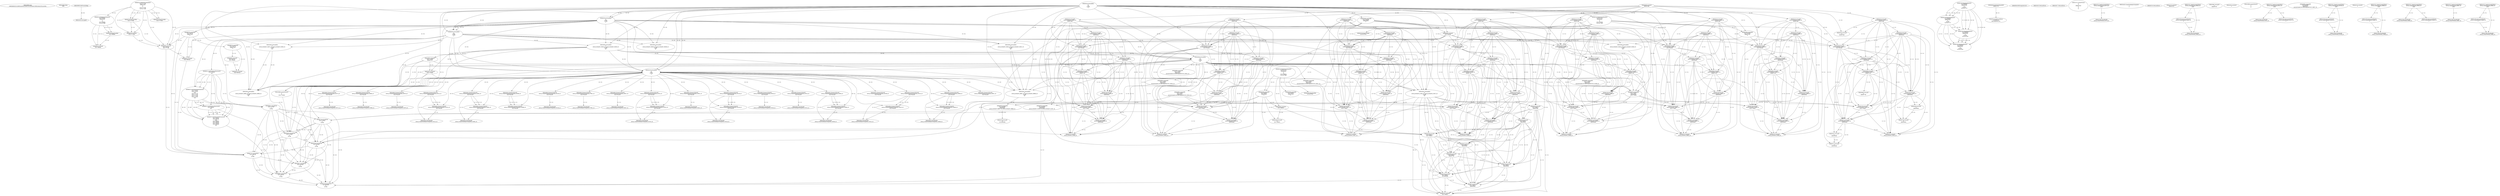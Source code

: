 // Global SCDG with merge call
digraph {
	0 [label="268454688.main
146656bbf4452e3d665eae3eb28389325f16509aeec306b3a4da1fcf1ac442bc"]
	1 [label="268454699.Sleep
1000"]
	2 [label="268450908.GetProcessHeap
"]
	3 [label="268465424.VirtualAlloc
0
128
12288
4"]
	4 [label="268465190.RegOpenKeyExW
2147483650
268501000
0
131097
2147417172"]
	5 [label="268465489.wsprintfW
3221762048
268500964
0"]
	3 -> 5 [label="(0-->1)"]
	6 [label="268466183.VirtualAlloc
0
1024
12288
4"]
	3 -> 6 [label="(3-->3)"]
	3 -> 6 [label="(4-->4)"]
	7 [label="268466202.VirtualAlloc
0
3596
12288
4"]
	3 -> 7 [label="(3-->3)"]
	6 -> 7 [label="(3-->3)"]
	3 -> 7 [label="(4-->4)"]
	6 -> 7 [label="(4-->4)"]
	8 [label="268466212.GetWindowsDirectoryW
3221770240
256"]
	7 -> 8 [label="(0-->1)"]
	9 [label="268466270.GetVolumeInformationW
3221770240
3221770752
256
3221771776
3221771784
3221771780
3221771264
256"]
	7 -> 9 [label="(0-->1)"]
	8 -> 9 [label="(1-->1)"]
	8 -> 9 [label="(2-->3)"]
	8 -> 9 [label="(2-->8)"]
	10 [label="268465190.RegOpenKeyExW
2147483650
268501632
0
131097
2147417172"]
	4 -> 10 [label="(1-->1)"]
	4 -> 10 [label="(4-->4)"]
	4 -> 10 [label="(5-->5)"]
	11 [label="268465223.RegQueryValueExW
3221771788
268501592
0
0
3221771788
2147417188"]
	12 [label="268465239.RegCloseKey
3221771788"]
	11 -> 12 [label="(1-->1)"]
	11 -> 12 [label="(5-->1)"]
	13 [label="268466320.lstrlenW
3221771788"]
	11 -> 13 [label="(1-->1)"]
	11 -> 13 [label="(5-->1)"]
	12 -> 13 [label="(1-->1)"]
	14 [label="268466376.wsprintfW
3221766144
268501204
0"]
	6 -> 14 [label="(0-->1)"]
	15 [label="268466397.lstrcatW
3221766144
3221771788"]
	6 -> 15 [label="(0-->1)"]
	14 -> 15 [label="(1-->1)"]
	11 -> 15 [label="(1-->2)"]
	11 -> 15 [label="(5-->2)"]
	12 -> 15 [label="(1-->2)"]
	13 -> 15 [label="(1-->2)"]
	16 [label="268466409.GetModuleHandleW
268501752"]
	17 [label="268466416.GetProcAddress
270536744
RtlComputeCrc32"]
	16 -> 17 [label="(0-->1)"]
	18 [label="268466432.lstrlenW
3221766144"]
	6 -> 18 [label="(0-->1)"]
	14 -> 18 [label="(1-->1)"]
	15 -> 18 [label="(1-->1)"]
	19 [label="268466449.RtlComputeCrc32
"]
	20 [label="268466481.VirtualFree
3221770240
0
32768"]
	7 -> 20 [label="(0-->1)"]
	8 -> 20 [label="(1-->1)"]
	9 -> 20 [label="(1-->1)"]
	21 [label="268464882.lstrlenW
3221762048"]
	3 -> 21 [label="(0-->1)"]
	5 -> 21 [label="(1-->1)"]
	22 [label="268464893.lstrlenW
268497860"]
	23 [label="268453932.VirtualAlloc
0
retval_lstrlenW_32829_32_retval_lstrlenW_32828_32
12288
64"]
	3 -> 23 [label="(3-->3)"]
	6 -> 23 [label="(3-->3)"]
	7 -> 23 [label="(3-->3)"]
	24 [label="268453967.lstrcpyW
3221774336
268497976"]
	23 -> 24 [label="(0-->1)"]
	25 [label="268453974.lstrlenW
3221774336"]
	23 -> 25 [label="(0-->1)"]
	24 -> 25 [label="(1-->1)"]
	26 [label="268464425.lstrcatW
retval_lstrlenW_32846_32
268497860"]
	22 -> 26 [label="(1-->2)"]
	27 [label="268464433.lstrcatW
retval_lstrlenW_32846_32
268500944"]
	26 -> 27 [label="(1-->1)"]
	28 [label="268464439.lstrcatW
retval_lstrlenW_32846_32
3221762048"]
	26 -> 28 [label="(1-->1)"]
	27 -> 28 [label="(1-->1)"]
	3 -> 28 [label="(0-->2)"]
	5 -> 28 [label="(1-->2)"]
	21 -> 28 [label="(1-->2)"]
	29 [label="268464447.lstrcatW
retval_lstrlenW_32846_32
268500948"]
	26 -> 29 [label="(1-->1)"]
	27 -> 29 [label="(1-->1)"]
	28 -> 29 [label="(1-->1)"]
	30 [label="268464636.VirtualAlloc
0
66
12288
64"]
	3 -> 30 [label="(3-->3)"]
	6 -> 30 [label="(3-->3)"]
	7 -> 30 [label="(3-->3)"]
	23 -> 30 [label="(3-->3)"]
	23 -> 30 [label="(4-->4)"]
	31 [label="268464662.wsprintfW
3221778432
268500952
unconstrained_ret_RtlComputeCrc32_32815_32"]
	30 -> 31 [label="(0-->1)"]
	32 [label="268464692.lstrcatW
retval_lstrlenW_32846_32
268497764"]
	26 -> 32 [label="(1-->1)"]
	27 -> 32 [label="(1-->1)"]
	28 -> 32 [label="(1-->1)"]
	29 -> 32 [label="(1-->1)"]
	33 [label="268464700.lstrcatW
retval_lstrlenW_32846_32
268500944"]
	26 -> 33 [label="(1-->1)"]
	27 -> 33 [label="(1-->1)"]
	28 -> 33 [label="(1-->1)"]
	29 -> 33 [label="(1-->1)"]
	32 -> 33 [label="(1-->1)"]
	27 -> 33 [label="(2-->2)"]
	34 [label="268464706.lstrcatW
retval_lstrlenW_32846_32
3221778432"]
	26 -> 34 [label="(1-->1)"]
	27 -> 34 [label="(1-->1)"]
	28 -> 34 [label="(1-->1)"]
	29 -> 34 [label="(1-->1)"]
	32 -> 34 [label="(1-->1)"]
	33 -> 34 [label="(1-->1)"]
	30 -> 34 [label="(0-->2)"]
	31 -> 34 [label="(1-->2)"]
	35 [label="268464714.lstrcatW
retval_lstrlenW_32846_32
268500948"]
	26 -> 35 [label="(1-->1)"]
	27 -> 35 [label="(1-->1)"]
	28 -> 35 [label="(1-->1)"]
	29 -> 35 [label="(1-->1)"]
	32 -> 35 [label="(1-->1)"]
	33 -> 35 [label="(1-->1)"]
	34 -> 35 [label="(1-->1)"]
	29 -> 35 [label="(2-->2)"]
	36 [label="268464726.VirtualFree
3221778432
0
32768"]
	30 -> 36 [label="(0-->1)"]
	31 -> 36 [label="(1-->1)"]
	34 -> 36 [label="(2-->1)"]
	20 -> 36 [label="(3-->3)"]
	37 [label="268464767.lstrlenW
retval_lstrlenW_32846_32"]
	26 -> 37 [label="(1-->1)"]
	27 -> 37 [label="(1-->1)"]
	28 -> 37 [label="(1-->1)"]
	29 -> 37 [label="(1-->1)"]
	32 -> 37 [label="(1-->1)"]
	33 -> 37 [label="(1-->1)"]
	34 -> 37 [label="(1-->1)"]
	35 -> 37 [label="(1-->1)"]
	38 [label="268453998.CreateMutexW
0
0
3221774336"]
	23 -> 38 [label="(0-->3)"]
	24 -> 38 [label="(1-->3)"]
	25 -> 38 [label="(1-->3)"]
	39 [label="268454010.GetLastError
"]
	40 [label="268454017.GetLastError
"]
	41 [label="268454043.VirtualFree
3221774336
0
32768"]
	23 -> 41 [label="(0-->1)"]
	24 -> 41 [label="(1-->1)"]
	25 -> 41 [label="(1-->1)"]
	38 -> 41 [label="(3-->1)"]
	20 -> 41 [label="(3-->3)"]
	36 -> 41 [label="(3-->3)"]
	42 [label="268467629.VirtualFree
3221762048
0
32768"]
	3 -> 42 [label="(0-->1)"]
	5 -> 42 [label="(1-->1)"]
	21 -> 42 [label="(1-->1)"]
	28 -> 42 [label="(2-->1)"]
	20 -> 42 [label="(3-->3)"]
	36 -> 42 [label="(3-->3)"]
	41 -> 42 [label="(3-->3)"]
	43 [label="268467737.VirtualFree
3221766144
0
32768"]
	6 -> 43 [label="(0-->1)"]
	14 -> 43 [label="(1-->1)"]
	15 -> 43 [label="(1-->1)"]
	18 -> 43 [label="(1-->1)"]
	20 -> 43 [label="(3-->3)"]
	36 -> 43 [label="(3-->3)"]
	41 -> 43 [label="(3-->3)"]
	42 -> 43 [label="(3-->3)"]
	44 [label="268454737.CreateThread
0
0
268447024
0
0
0"]
	45 [label="268454761.WaitForSingleObject
retval_CreateThread_33176_32
5000"]
	46 [label="268454790.CloseHandle
retval_CreateThread_33176_32"]
	45 -> 46 [label="(1-->1)"]
	47 [label="268454450.CreateToolhelp32Snapshot
2
0"]
	48 [label="268454476.VirtualAlloc
0
556
12288
4"]
	3 -> 48 [label="(3-->3)"]
	6 -> 48 [label="(3-->3)"]
	7 -> 48 [label="(3-->3)"]
	23 -> 48 [label="(3-->3)"]
	30 -> 48 [label="(3-->3)"]
	3 -> 48 [label="(4-->4)"]
	6 -> 48 [label="(4-->4)"]
	7 -> 48 [label="(4-->4)"]
	49 [label="268454533.lstrcmpiW
"]
	2 -> 49 [label="(0-->0)"]
	50 [label="268454602.Process32NextW
retval_CreateToolhelp32Snapshot_33275_32
3221782528"]
	48 -> 50 [label="(0-->2)"]
	51 [label="268454627.VirtualFree
3221782528
0
32768"]
	48 -> 51 [label="(0-->1)"]
	50 -> 51 [label="(2-->1)"]
	20 -> 51 [label="(3-->3)"]
	36 -> 51 [label="(3-->3)"]
	41 -> 51 [label="(3-->3)"]
	42 -> 51 [label="(3-->3)"]
	43 -> 51 [label="(3-->3)"]
	52 [label="268454634.CloseHandle
retval_CreateToolhelp32Snapshot_33275_32"]
	50 -> 52 [label="(1-->1)"]
	53 [label="268465190.RegOpenKeyExW
2147483650
268501000
0
131097
2147417052"]
	4 -> 53 [label="(1-->1)"]
	10 -> 53 [label="(1-->1)"]
	4 -> 53 [label="(2-->2)"]
	4 -> 53 [label="(4-->4)"]
	10 -> 53 [label="(4-->4)"]
	54 [label="268465223.RegQueryValueExW
2147417376
268500984
0
0
3221786624
2147417068"]
	55 [label="268465254.GetLastError
"]
	56 [label="268465263.RegCloseKey
2147417376"]
	54 -> 56 [label="(1-->1)"]
	57 [label="268465489.wsprintfW
3221786624
268500964
0"]
	54 -> 57 [label="(5-->1)"]
	5 -> 57 [label="(2-->2)"]
	58 [label="268466212.GetWindowsDirectoryW
3221794816
256"]
	8 -> 58 [label="(2-->2)"]
	9 -> 58 [label="(3-->2)"]
	9 -> 58 [label="(8-->2)"]
	59 [label="268466270.GetVolumeInformationW
3221794816
3221795328
256
3221796352
3221796360
3221796356
3221795840
256"]
	58 -> 59 [label="(1-->1)"]
	8 -> 59 [label="(2-->3)"]
	9 -> 59 [label="(3-->3)"]
	9 -> 59 [label="(8-->3)"]
	58 -> 59 [label="(2-->3)"]
	8 -> 59 [label="(2-->8)"]
	9 -> 59 [label="(3-->8)"]
	9 -> 59 [label="(8-->8)"]
	58 -> 59 [label="(2-->8)"]
	60 [label="268465190.RegOpenKeyExW
2147483650
268501632
0
131097
2147417052"]
	4 -> 60 [label="(1-->1)"]
	10 -> 60 [label="(1-->1)"]
	53 -> 60 [label="(1-->1)"]
	10 -> 60 [label="(2-->2)"]
	4 -> 60 [label="(4-->4)"]
	10 -> 60 [label="(4-->4)"]
	53 -> 60 [label="(4-->4)"]
	53 -> 60 [label="(5-->5)"]
	61 [label="268466376.wsprintfW
3221790720
268501204
0"]
	14 -> 61 [label="(2-->2)"]
	62 [label="268466397.lstrcatW
3221790720
3221796364"]
	61 -> 62 [label="(1-->1)"]
	63 [label="268466432.lstrlenW
3221790720"]
	61 -> 63 [label="(1-->1)"]
	62 -> 63 [label="(1-->1)"]
	64 [label="268466481.VirtualFree
3221794816
0
32768"]
	58 -> 64 [label="(1-->1)"]
	59 -> 64 [label="(1-->1)"]
	20 -> 64 [label="(3-->3)"]
	36 -> 64 [label="(3-->3)"]
	41 -> 64 [label="(3-->3)"]
	42 -> 64 [label="(3-->3)"]
	43 -> 64 [label="(3-->3)"]
	51 -> 64 [label="(3-->3)"]
	65 [label="268464882.lstrlenW
3221786624"]
	54 -> 65 [label="(5-->1)"]
	57 -> 65 [label="(1-->1)"]
	66 [label="268452641.VirtualAlloc
0
retval_lstrlenW_41365_32_retval_lstrlenW_41367_32
12288
64"]
	3 -> 66 [label="(3-->3)"]
	6 -> 66 [label="(3-->3)"]
	7 -> 66 [label="(3-->3)"]
	23 -> 66 [label="(3-->3)"]
	30 -> 66 [label="(3-->3)"]
	48 -> 66 [label="(3-->3)"]
	23 -> 66 [label="(4-->4)"]
	30 -> 66 [label="(4-->4)"]
	67 [label="268464425.lstrcatW
3221798912
268497860"]
	66 -> 67 [label="(0-->1)"]
	22 -> 67 [label="(1-->2)"]
	26 -> 67 [label="(2-->2)"]
	68 [label="268464433.lstrcatW
3221798912
268500944"]
	66 -> 68 [label="(0-->1)"]
	67 -> 68 [label="(1-->1)"]
	27 -> 68 [label="(2-->2)"]
	33 -> 68 [label="(2-->2)"]
	69 [label="268464439.lstrcatW
3221798912
3221786624"]
	66 -> 69 [label="(0-->1)"]
	67 -> 69 [label="(1-->1)"]
	68 -> 69 [label="(1-->1)"]
	54 -> 69 [label="(5-->2)"]
	57 -> 69 [label="(1-->2)"]
	65 -> 69 [label="(1-->2)"]
	70 [label="268464447.lstrcatW
3221798912
268500948"]
	66 -> 70 [label="(0-->1)"]
	67 -> 70 [label="(1-->1)"]
	68 -> 70 [label="(1-->1)"]
	69 -> 70 [label="(1-->1)"]
	29 -> 70 [label="(2-->2)"]
	35 -> 70 [label="(2-->2)"]
	71 [label="268464679.wsprintfW
3221803008
268500964
retval_lstrlenW_41365_32_retval_lstrlenW_41367_32"]
	5 -> 71 [label="(2-->2)"]
	57 -> 71 [label="(2-->2)"]
	66 -> 71 [label="(2-->3)"]
	72 [label="268464692.lstrcatW
3221798912
268497764"]
	66 -> 72 [label="(0-->1)"]
	67 -> 72 [label="(1-->1)"]
	68 -> 72 [label="(1-->1)"]
	69 -> 72 [label="(1-->1)"]
	70 -> 72 [label="(1-->1)"]
	32 -> 72 [label="(2-->2)"]
	73 [label="268464700.lstrcatW
3221798912
268500944"]
	66 -> 73 [label="(0-->1)"]
	67 -> 73 [label="(1-->1)"]
	68 -> 73 [label="(1-->1)"]
	69 -> 73 [label="(1-->1)"]
	70 -> 73 [label="(1-->1)"]
	72 -> 73 [label="(1-->1)"]
	27 -> 73 [label="(2-->2)"]
	33 -> 73 [label="(2-->2)"]
	68 -> 73 [label="(2-->2)"]
	74 [label="268464706.lstrcatW
3221798912
3221803008"]
	66 -> 74 [label="(0-->1)"]
	67 -> 74 [label="(1-->1)"]
	68 -> 74 [label="(1-->1)"]
	69 -> 74 [label="(1-->1)"]
	70 -> 74 [label="(1-->1)"]
	72 -> 74 [label="(1-->1)"]
	73 -> 74 [label="(1-->1)"]
	71 -> 74 [label="(1-->2)"]
	75 [label="268464714.lstrcatW
3221798912
268500948"]
	66 -> 75 [label="(0-->1)"]
	67 -> 75 [label="(1-->1)"]
	68 -> 75 [label="(1-->1)"]
	69 -> 75 [label="(1-->1)"]
	70 -> 75 [label="(1-->1)"]
	72 -> 75 [label="(1-->1)"]
	73 -> 75 [label="(1-->1)"]
	74 -> 75 [label="(1-->1)"]
	29 -> 75 [label="(2-->2)"]
	35 -> 75 [label="(2-->2)"]
	70 -> 75 [label="(2-->2)"]
	76 [label="268464726.VirtualFree
3221803008
0
32768"]
	71 -> 76 [label="(1-->1)"]
	74 -> 76 [label="(2-->1)"]
	20 -> 76 [label="(3-->3)"]
	36 -> 76 [label="(3-->3)"]
	41 -> 76 [label="(3-->3)"]
	42 -> 76 [label="(3-->3)"]
	43 -> 76 [label="(3-->3)"]
	51 -> 76 [label="(3-->3)"]
	64 -> 76 [label="(3-->3)"]
	77 [label="268464767.lstrlenW
3221798912"]
	66 -> 77 [label="(0-->1)"]
	67 -> 77 [label="(1-->1)"]
	68 -> 77 [label="(1-->1)"]
	69 -> 77 [label="(1-->1)"]
	70 -> 77 [label="(1-->1)"]
	72 -> 77 [label="(1-->1)"]
	73 -> 77 [label="(1-->1)"]
	74 -> 77 [label="(1-->1)"]
	75 -> 77 [label="(1-->1)"]
	78 [label="268452707.lstrlenW
268497912"]
	79 [label="268465223.RegQueryValueExW
2147417376
268500984
0
0
3221762048
2147417188"]
	3 -> 79 [label="(0-->5)"]
	80 [label="268453932.VirtualAlloc
0
retval_lstrlenW_32844_32_retval_lstrlenW_32848_32
12288
64"]
	3 -> 80 [label="(3-->3)"]
	6 -> 80 [label="(3-->3)"]
	7 -> 80 [label="(3-->3)"]
	81 [label="268464425.lstrcatW
retval_lstrlenW_32988_32
268497860"]
	22 -> 81 [label="(1-->2)"]
	82 [label="268464433.lstrcatW
retval_lstrlenW_32988_32
268500944"]
	81 -> 82 [label="(1-->1)"]
	83 [label="268464439.lstrcatW
retval_lstrlenW_32988_32
3221762048"]
	81 -> 83 [label="(1-->1)"]
	82 -> 83 [label="(1-->1)"]
	3 -> 83 [label="(0-->2)"]
	5 -> 83 [label="(1-->2)"]
	21 -> 83 [label="(1-->2)"]
	79 -> 83 [label="(5-->2)"]
	84 [label="268464447.lstrcatW
retval_lstrlenW_32988_32
268500948"]
	81 -> 84 [label="(1-->1)"]
	82 -> 84 [label="(1-->1)"]
	83 -> 84 [label="(1-->1)"]
	85 [label="268464679.wsprintfW
3221778432
268500964
3221774336"]
	30 -> 85 [label="(0-->1)"]
	5 -> 85 [label="(2-->2)"]
	24 -> 85 [label="(1-->3)"]
	25 -> 85 [label="(1-->3)"]
	80 -> 85 [label="(0-->3)"]
	86 [label="268464692.lstrcatW
retval_lstrlenW_32988_32
268497764"]
	81 -> 86 [label="(1-->1)"]
	82 -> 86 [label="(1-->1)"]
	83 -> 86 [label="(1-->1)"]
	84 -> 86 [label="(1-->1)"]
	87 [label="268464700.lstrcatW
retval_lstrlenW_32988_32
268500944"]
	81 -> 87 [label="(1-->1)"]
	82 -> 87 [label="(1-->1)"]
	83 -> 87 [label="(1-->1)"]
	84 -> 87 [label="(1-->1)"]
	86 -> 87 [label="(1-->1)"]
	82 -> 87 [label="(2-->2)"]
	88 [label="268464706.lstrcatW
retval_lstrlenW_32988_32
3221778432"]
	81 -> 88 [label="(1-->1)"]
	82 -> 88 [label="(1-->1)"]
	83 -> 88 [label="(1-->1)"]
	84 -> 88 [label="(1-->1)"]
	86 -> 88 [label="(1-->1)"]
	87 -> 88 [label="(1-->1)"]
	30 -> 88 [label="(0-->2)"]
	85 -> 88 [label="(1-->2)"]
	89 [label="268464714.lstrcatW
retval_lstrlenW_32988_32
268500948"]
	81 -> 89 [label="(1-->1)"]
	82 -> 89 [label="(1-->1)"]
	83 -> 89 [label="(1-->1)"]
	84 -> 89 [label="(1-->1)"]
	86 -> 89 [label="(1-->1)"]
	87 -> 89 [label="(1-->1)"]
	88 -> 89 [label="(1-->1)"]
	84 -> 89 [label="(2-->2)"]
	90 [label="268464767.lstrlenW
retval_lstrlenW_32988_32"]
	81 -> 90 [label="(1-->1)"]
	82 -> 90 [label="(1-->1)"]
	83 -> 90 [label="(1-->1)"]
	84 -> 90 [label="(1-->1)"]
	86 -> 90 [label="(1-->1)"]
	87 -> 90 [label="(1-->1)"]
	88 -> 90 [label="(1-->1)"]
	89 -> 90 [label="(1-->1)"]
	91 [label="268454761.WaitForSingleObject
retval_CreateThread_35645_32
5000"]
	92 [label="268454780.TerminateThread
retval_CreateThread_35645_32
0"]
	91 -> 92 [label="(1-->1)"]
	93 [label="268454790.CloseHandle
retval_CreateThread_35645_32"]
	91 -> 93 [label="(1-->1)"]
	92 -> 93 [label="(1-->1)"]
	94 [label="268454501.Process32FirstW
retval_CreateToolhelp32Snapshot_39288_32
3221782528"]
	48 -> 94 [label="(0-->2)"]
	95 [label="268454602.Process32NextW
retval_CreateToolhelp32Snapshot_39288_32
3221782528"]
	94 -> 95 [label="(1-->1)"]
	48 -> 95 [label="(0-->2)"]
	94 -> 95 [label="(2-->2)"]
	96 [label="268465263.RegCloseKey
3221771788"]
	11 -> 96 [label="(1-->1)"]
	11 -> 96 [label="(5-->1)"]
	97 [label="268453932.VirtualAlloc
0
retval_lstrlenW_36299_32_retval_lstrlenW_36296_32
12288
64"]
	3 -> 97 [label="(3-->3)"]
	6 -> 97 [label="(3-->3)"]
	7 -> 97 [label="(3-->3)"]
	98 [label="268453967.lstrcpyW
0
268497976"]
	99 [label="268453974.lstrlenW
0"]
	100 [label="268464425.lstrcatW
retval_lstrlenW_38662_32
268497860"]
	22 -> 100 [label="(1-->2)"]
	101 [label="268464433.lstrcatW
retval_lstrlenW_38662_32
268500944"]
	100 -> 101 [label="(1-->1)"]
	102 [label="268464439.lstrcatW
retval_lstrlenW_38662_32
3221762048"]
	100 -> 102 [label="(1-->1)"]
	101 -> 102 [label="(1-->1)"]
	3 -> 102 [label="(0-->2)"]
	5 -> 102 [label="(1-->2)"]
	21 -> 102 [label="(1-->2)"]
	79 -> 102 [label="(5-->2)"]
	103 [label="268464447.lstrcatW
retval_lstrlenW_38662_32
268500948"]
	100 -> 103 [label="(1-->1)"]
	101 -> 103 [label="(1-->1)"]
	102 -> 103 [label="(1-->1)"]
	104 [label="268464662.wsprintfW
3221778432
268500952
unconstrained_ret_RtlComputeCrc32_35266_32"]
	30 -> 104 [label="(0-->1)"]
	105 [label="268464692.lstrcatW
retval_lstrlenW_38662_32
268497764"]
	100 -> 105 [label="(1-->1)"]
	101 -> 105 [label="(1-->1)"]
	102 -> 105 [label="(1-->1)"]
	103 -> 105 [label="(1-->1)"]
	106 [label="268464700.lstrcatW
retval_lstrlenW_38662_32
268500944"]
	100 -> 106 [label="(1-->1)"]
	101 -> 106 [label="(1-->1)"]
	102 -> 106 [label="(1-->1)"]
	103 -> 106 [label="(1-->1)"]
	105 -> 106 [label="(1-->1)"]
	101 -> 106 [label="(2-->2)"]
	107 [label="268464706.lstrcatW
retval_lstrlenW_38662_32
3221778432"]
	100 -> 107 [label="(1-->1)"]
	101 -> 107 [label="(1-->1)"]
	102 -> 107 [label="(1-->1)"]
	103 -> 107 [label="(1-->1)"]
	105 -> 107 [label="(1-->1)"]
	106 -> 107 [label="(1-->1)"]
	30 -> 107 [label="(0-->2)"]
	104 -> 107 [label="(1-->2)"]
	108 [label="268464714.lstrcatW
retval_lstrlenW_38662_32
268500948"]
	100 -> 108 [label="(1-->1)"]
	101 -> 108 [label="(1-->1)"]
	102 -> 108 [label="(1-->1)"]
	103 -> 108 [label="(1-->1)"]
	105 -> 108 [label="(1-->1)"]
	106 -> 108 [label="(1-->1)"]
	107 -> 108 [label="(1-->1)"]
	103 -> 108 [label="(2-->2)"]
	109 [label="268464767.lstrlenW
retval_lstrlenW_38662_32"]
	100 -> 109 [label="(1-->1)"]
	101 -> 109 [label="(1-->1)"]
	102 -> 109 [label="(1-->1)"]
	103 -> 109 [label="(1-->1)"]
	105 -> 109 [label="(1-->1)"]
	106 -> 109 [label="(1-->1)"]
	107 -> 109 [label="(1-->1)"]
	108 -> 109 [label="(1-->1)"]
	110 [label="268453998.CreateMutexW
0
0
0"]
	111 [label="268454501.Process32FirstW
retval_CreateToolhelp32Snapshot_44199_32
3221782528"]
	48 -> 111 [label="(0-->2)"]
	112 [label="268465239.RegCloseKey
2147417376"]
	79 -> 112 [label="(1-->1)"]
	113 [label="268465489.wsprintfW
3221762048
268501104
0"]
	3 -> 113 [label="(0-->1)"]
	79 -> 113 [label="(5-->1)"]
	114 [label="268453932.VirtualAlloc
0
retval_lstrlenW_32837_32_retval_lstrlenW_32836_32
12288
64"]
	3 -> 114 [label="(3-->3)"]
	6 -> 114 [label="(3-->3)"]
	7 -> 114 [label="(3-->3)"]
	115 [label="268464425.lstrcatW
retval_lstrlenW_32889_32
268497860"]
	22 -> 115 [label="(1-->2)"]
	116 [label="268464433.lstrcatW
retval_lstrlenW_32889_32
268500944"]
	115 -> 116 [label="(1-->1)"]
	117 [label="268464439.lstrcatW
retval_lstrlenW_32889_32
3221762048"]
	115 -> 117 [label="(1-->1)"]
	116 -> 117 [label="(1-->1)"]
	3 -> 117 [label="(0-->2)"]
	21 -> 117 [label="(1-->2)"]
	79 -> 117 [label="(5-->2)"]
	113 -> 117 [label="(1-->2)"]
	118 [label="268464447.lstrcatW
retval_lstrlenW_32889_32
268500948"]
	115 -> 118 [label="(1-->1)"]
	116 -> 118 [label="(1-->1)"]
	117 -> 118 [label="(1-->1)"]
	119 [label="268464692.lstrcatW
retval_lstrlenW_32889_32
268497764"]
	115 -> 119 [label="(1-->1)"]
	116 -> 119 [label="(1-->1)"]
	117 -> 119 [label="(1-->1)"]
	118 -> 119 [label="(1-->1)"]
	120 [label="268464700.lstrcatW
retval_lstrlenW_32889_32
268500944"]
	115 -> 120 [label="(1-->1)"]
	116 -> 120 [label="(1-->1)"]
	117 -> 120 [label="(1-->1)"]
	118 -> 120 [label="(1-->1)"]
	119 -> 120 [label="(1-->1)"]
	116 -> 120 [label="(2-->2)"]
	121 [label="268464706.lstrcatW
retval_lstrlenW_32889_32
3221778432"]
	115 -> 121 [label="(1-->1)"]
	116 -> 121 [label="(1-->1)"]
	117 -> 121 [label="(1-->1)"]
	118 -> 121 [label="(1-->1)"]
	119 -> 121 [label="(1-->1)"]
	120 -> 121 [label="(1-->1)"]
	30 -> 121 [label="(0-->2)"]
	85 -> 121 [label="(1-->2)"]
	122 [label="268464714.lstrcatW
retval_lstrlenW_32889_32
268500948"]
	115 -> 122 [label="(1-->1)"]
	116 -> 122 [label="(1-->1)"]
	117 -> 122 [label="(1-->1)"]
	118 -> 122 [label="(1-->1)"]
	119 -> 122 [label="(1-->1)"]
	120 -> 122 [label="(1-->1)"]
	121 -> 122 [label="(1-->1)"]
	118 -> 122 [label="(2-->2)"]
	123 [label="268464767.lstrlenW
retval_lstrlenW_32889_32"]
	115 -> 123 [label="(1-->1)"]
	116 -> 123 [label="(1-->1)"]
	117 -> 123 [label="(1-->1)"]
	118 -> 123 [label="(1-->1)"]
	119 -> 123 [label="(1-->1)"]
	120 -> 123 [label="(1-->1)"]
	121 -> 123 [label="(1-->1)"]
	122 -> 123 [label="(1-->1)"]
	124 [label="268454761.WaitForSingleObject
retval_CreateThread_33101_32
5000"]
	125 [label="268454790.CloseHandle
retval_CreateThread_33101_32"]
	124 -> 125 [label="(1-->1)"]
	126 [label="268454602.Process32NextW
retval_CreateToolhelp32Snapshot_33138_32
3221782528"]
	48 -> 126 [label="(0-->2)"]
	127 [label="268454634.CloseHandle
retval_CreateToolhelp32Snapshot_33138_32"]
	126 -> 127 [label="(1-->1)"]
	128 [label="268452641.VirtualAlloc
0
retval_lstrlenW_34865_32_retval_lstrlenW_34866_32
12288
64"]
	3 -> 128 [label="(3-->3)"]
	6 -> 128 [label="(3-->3)"]
	7 -> 128 [label="(3-->3)"]
	30 -> 128 [label="(3-->3)"]
	48 -> 128 [label="(3-->3)"]
	114 -> 128 [label="(3-->3)"]
	30 -> 128 [label="(4-->4)"]
	114 -> 128 [label="(4-->4)"]
	129 [label="268464662.wsprintfW
3221803008
268500952
unconstrained_ret_RtlComputeCrc32_34857_32"]
	130 [label="268453932.VirtualAlloc
0
retval_lstrlenW_32834_32_retval_lstrlenW_32831_32
12288
64"]
	3 -> 130 [label="(3-->3)"]
	6 -> 130 [label="(3-->3)"]
	7 -> 130 [label="(3-->3)"]
	131 [label="268464425.lstrcatW
retval_lstrlenW_32855_32
268497860"]
	22 -> 131 [label="(1-->2)"]
	132 [label="268464433.lstrcatW
retval_lstrlenW_32855_32
268500944"]
	131 -> 132 [label="(1-->1)"]
	133 [label="268464439.lstrcatW
retval_lstrlenW_32855_32
3221762048"]
	131 -> 133 [label="(1-->1)"]
	132 -> 133 [label="(1-->1)"]
	3 -> 133 [label="(0-->2)"]
	21 -> 133 [label="(1-->2)"]
	79 -> 133 [label="(5-->2)"]
	113 -> 133 [label="(1-->2)"]
	134 [label="268464447.lstrcatW
retval_lstrlenW_32855_32
268500948"]
	131 -> 134 [label="(1-->1)"]
	132 -> 134 [label="(1-->1)"]
	133 -> 134 [label="(1-->1)"]
	135 [label="268464692.lstrcatW
retval_lstrlenW_32855_32
268497764"]
	131 -> 135 [label="(1-->1)"]
	132 -> 135 [label="(1-->1)"]
	133 -> 135 [label="(1-->1)"]
	134 -> 135 [label="(1-->1)"]
	136 [label="268464700.lstrcatW
retval_lstrlenW_32855_32
268500944"]
	131 -> 136 [label="(1-->1)"]
	132 -> 136 [label="(1-->1)"]
	133 -> 136 [label="(1-->1)"]
	134 -> 136 [label="(1-->1)"]
	135 -> 136 [label="(1-->1)"]
	132 -> 136 [label="(2-->2)"]
	137 [label="268464706.lstrcatW
retval_lstrlenW_32855_32
3221778432"]
	131 -> 137 [label="(1-->1)"]
	132 -> 137 [label="(1-->1)"]
	133 -> 137 [label="(1-->1)"]
	134 -> 137 [label="(1-->1)"]
	135 -> 137 [label="(1-->1)"]
	136 -> 137 [label="(1-->1)"]
	30 -> 137 [label="(0-->2)"]
	85 -> 137 [label="(1-->2)"]
	138 [label="268464714.lstrcatW
retval_lstrlenW_32855_32
268500948"]
	131 -> 138 [label="(1-->1)"]
	132 -> 138 [label="(1-->1)"]
	133 -> 138 [label="(1-->1)"]
	134 -> 138 [label="(1-->1)"]
	135 -> 138 [label="(1-->1)"]
	136 -> 138 [label="(1-->1)"]
	137 -> 138 [label="(1-->1)"]
	134 -> 138 [label="(2-->2)"]
	139 [label="268464767.lstrlenW
retval_lstrlenW_32855_32"]
	131 -> 139 [label="(1-->1)"]
	132 -> 139 [label="(1-->1)"]
	133 -> 139 [label="(1-->1)"]
	134 -> 139 [label="(1-->1)"]
	135 -> 139 [label="(1-->1)"]
	136 -> 139 [label="(1-->1)"]
	137 -> 139 [label="(1-->1)"]
	138 -> 139 [label="(1-->1)"]
	140 [label="268454761.WaitForSingleObject
retval_CreateThread_33106_32
5000"]
	141 [label="268454780.TerminateThread
retval_CreateThread_33106_32
0"]
	140 -> 141 [label="(1-->1)"]
	142 [label="268454790.CloseHandle
retval_CreateThread_33106_32"]
	140 -> 142 [label="(1-->1)"]
	141 -> 142 [label="(1-->1)"]
	143 [label="268454602.Process32NextW
retval_CreateToolhelp32Snapshot_37681_32
3221782528"]
	48 -> 143 [label="(0-->2)"]
	144 [label="268454634.CloseHandle
retval_CreateToolhelp32Snapshot_37681_32"]
	143 -> 144 [label="(1-->1)"]
	145 [label="268452641.VirtualAlloc
0
retval_lstrlenW_39867_32_retval_lstrlenW_39868_32
12288
64"]
	3 -> 145 [label="(3-->3)"]
	6 -> 145 [label="(3-->3)"]
	7 -> 145 [label="(3-->3)"]
	30 -> 145 [label="(3-->3)"]
	48 -> 145 [label="(3-->3)"]
	130 -> 145 [label="(3-->3)"]
	30 -> 145 [label="(4-->4)"]
	130 -> 145 [label="(4-->4)"]
	146 [label="268464425.lstrcatW
0
268497860"]
	22 -> 146 [label="(1-->2)"]
	131 -> 146 [label="(2-->2)"]
	147 [label="268464433.lstrcatW
0
268500944"]
	132 -> 147 [label="(2-->2)"]
	136 -> 147 [label="(2-->2)"]
	148 [label="268464439.lstrcatW
0
3221786624"]
	57 -> 148 [label="(1-->2)"]
	65 -> 148 [label="(1-->2)"]
	149 [label="268464447.lstrcatW
0
268500948"]
	134 -> 149 [label="(2-->2)"]
	138 -> 149 [label="(2-->2)"]
	150 [label="268464679.wsprintfW
3221803008
268500964
retval_lstrlenW_39867_32_retval_lstrlenW_39868_32"]
	57 -> 150 [label="(2-->2)"]
	85 -> 150 [label="(2-->2)"]
	145 -> 150 [label="(2-->3)"]
	151 [label="268464692.lstrcatW
0
268497764"]
	135 -> 151 [label="(2-->2)"]
	152 [label="268464700.lstrcatW
0
268500944"]
	132 -> 152 [label="(2-->2)"]
	136 -> 152 [label="(2-->2)"]
	147 -> 152 [label="(2-->2)"]
	153 [label="268464706.lstrcatW
0
3221803008"]
	150 -> 153 [label="(1-->2)"]
	154 [label="268464714.lstrcatW
0
268500948"]
	134 -> 154 [label="(2-->2)"]
	138 -> 154 [label="(2-->2)"]
	149 -> 154 [label="(2-->2)"]
	155 [label="268464767.lstrlenW
0"]
	156 [label="268464662.wsprintfW
3221778432
268500952
unconstrained_ret_RtlComputeCrc32_32822_32"]
	30 -> 156 [label="(0-->1)"]
	157 [label="268454761.WaitForSingleObject
retval_CreateThread_32998_32
5000"]
	158 [label="268454780.TerminateThread
retval_CreateThread_32998_32
0"]
	157 -> 158 [label="(1-->1)"]
	159 [label="268454790.CloseHandle
retval_CreateThread_32998_32"]
	157 -> 159 [label="(1-->1)"]
	158 -> 159 [label="(1-->1)"]
	160 [label="268454602.Process32NextW
retval_CreateToolhelp32Snapshot_33047_32
3221782528"]
	48 -> 160 [label="(0-->2)"]
	161 [label="268454634.CloseHandle
retval_CreateToolhelp32Snapshot_33047_32"]
	160 -> 161 [label="(1-->1)"]
	162 [label="268464425.lstrcatW
retval_lstrlenW_32890_32
268497860"]
	22 -> 162 [label="(1-->2)"]
	163 [label="268464433.lstrcatW
retval_lstrlenW_32890_32
268500944"]
	162 -> 163 [label="(1-->1)"]
	164 [label="268464439.lstrcatW
retval_lstrlenW_32890_32
3221762048"]
	162 -> 164 [label="(1-->1)"]
	163 -> 164 [label="(1-->1)"]
	3 -> 164 [label="(0-->2)"]
	21 -> 164 [label="(1-->2)"]
	79 -> 164 [label="(5-->2)"]
	113 -> 164 [label="(1-->2)"]
	165 [label="268464447.lstrcatW
retval_lstrlenW_32890_32
268500948"]
	162 -> 165 [label="(1-->1)"]
	163 -> 165 [label="(1-->1)"]
	164 -> 165 [label="(1-->1)"]
	166 [label="268464662.wsprintfW
3221778432
268500952
unconstrained_ret_RtlComputeCrc32_32824_32"]
	30 -> 166 [label="(0-->1)"]
	167 [label="268464692.lstrcatW
retval_lstrlenW_32890_32
268497764"]
	162 -> 167 [label="(1-->1)"]
	163 -> 167 [label="(1-->1)"]
	164 -> 167 [label="(1-->1)"]
	165 -> 167 [label="(1-->1)"]
	168 [label="268464700.lstrcatW
retval_lstrlenW_32890_32
268500944"]
	162 -> 168 [label="(1-->1)"]
	163 -> 168 [label="(1-->1)"]
	164 -> 168 [label="(1-->1)"]
	165 -> 168 [label="(1-->1)"]
	167 -> 168 [label="(1-->1)"]
	163 -> 168 [label="(2-->2)"]
	169 [label="268464706.lstrcatW
retval_lstrlenW_32890_32
3221778432"]
	162 -> 169 [label="(1-->1)"]
	163 -> 169 [label="(1-->1)"]
	164 -> 169 [label="(1-->1)"]
	165 -> 169 [label="(1-->1)"]
	167 -> 169 [label="(1-->1)"]
	168 -> 169 [label="(1-->1)"]
	30 -> 169 [label="(0-->2)"]
	166 -> 169 [label="(1-->2)"]
	170 [label="268464714.lstrcatW
retval_lstrlenW_32890_32
268500948"]
	162 -> 170 [label="(1-->1)"]
	163 -> 170 [label="(1-->1)"]
	164 -> 170 [label="(1-->1)"]
	165 -> 170 [label="(1-->1)"]
	167 -> 170 [label="(1-->1)"]
	168 -> 170 [label="(1-->1)"]
	169 -> 170 [label="(1-->1)"]
	165 -> 170 [label="(2-->2)"]
	171 [label="268464767.lstrlenW
retval_lstrlenW_32890_32"]
	162 -> 171 [label="(1-->1)"]
	163 -> 171 [label="(1-->1)"]
	164 -> 171 [label="(1-->1)"]
	165 -> 171 [label="(1-->1)"]
	167 -> 171 [label="(1-->1)"]
	168 -> 171 [label="(1-->1)"]
	169 -> 171 [label="(1-->1)"]
	170 -> 171 [label="(1-->1)"]
	172 [label="268454761.WaitForSingleObject
retval_CreateThread_33000_32
5000"]
	173 [label="268454790.CloseHandle
retval_CreateThread_33000_32"]
	172 -> 173 [label="(1-->1)"]
	174 [label="268454501.Process32FirstW
retval_CreateToolhelp32Snapshot_33155_32
3221782528"]
	48 -> 174 [label="(0-->2)"]
	175 [label="268454602.Process32NextW
retval_CreateToolhelp32Snapshot_33155_32
3221782528"]
	174 -> 175 [label="(1-->1)"]
	48 -> 175 [label="(0-->2)"]
	174 -> 175 [label="(2-->2)"]
	176 [label="268454634.CloseHandle
retval_CreateToolhelp32Snapshot_33155_32"]
	174 -> 176 [label="(1-->1)"]
	175 -> 176 [label="(1-->1)"]
	177 [label="268464425.lstrcatW
retval_lstrlenW_32854_32
268497860"]
	22 -> 177 [label="(1-->2)"]
	178 [label="268464433.lstrcatW
retval_lstrlenW_32854_32
268500944"]
	177 -> 178 [label="(1-->1)"]
	179 [label="268464439.lstrcatW
retval_lstrlenW_32854_32
3221762048"]
	177 -> 179 [label="(1-->1)"]
	178 -> 179 [label="(1-->1)"]
	3 -> 179 [label="(0-->2)"]
	5 -> 179 [label="(1-->2)"]
	21 -> 179 [label="(1-->2)"]
	180 [label="268464447.lstrcatW
retval_lstrlenW_32854_32
268500948"]
	177 -> 180 [label="(1-->1)"]
	178 -> 180 [label="(1-->1)"]
	179 -> 180 [label="(1-->1)"]
	181 [label="268464692.lstrcatW
retval_lstrlenW_32854_32
268497764"]
	177 -> 181 [label="(1-->1)"]
	178 -> 181 [label="(1-->1)"]
	179 -> 181 [label="(1-->1)"]
	180 -> 181 [label="(1-->1)"]
	182 [label="268464700.lstrcatW
retval_lstrlenW_32854_32
268500944"]
	177 -> 182 [label="(1-->1)"]
	178 -> 182 [label="(1-->1)"]
	179 -> 182 [label="(1-->1)"]
	180 -> 182 [label="(1-->1)"]
	181 -> 182 [label="(1-->1)"]
	178 -> 182 [label="(2-->2)"]
	183 [label="268464706.lstrcatW
retval_lstrlenW_32854_32
3221778432"]
	177 -> 183 [label="(1-->1)"]
	178 -> 183 [label="(1-->1)"]
	179 -> 183 [label="(1-->1)"]
	180 -> 183 [label="(1-->1)"]
	181 -> 183 [label="(1-->1)"]
	182 -> 183 [label="(1-->1)"]
	30 -> 183 [label="(0-->2)"]
	31 -> 183 [label="(1-->2)"]
	184 [label="268464714.lstrcatW
retval_lstrlenW_32854_32
268500948"]
	177 -> 184 [label="(1-->1)"]
	178 -> 184 [label="(1-->1)"]
	179 -> 184 [label="(1-->1)"]
	180 -> 184 [label="(1-->1)"]
	181 -> 184 [label="(1-->1)"]
	182 -> 184 [label="(1-->1)"]
	183 -> 184 [label="(1-->1)"]
	180 -> 184 [label="(2-->2)"]
	185 [label="268464767.lstrlenW
retval_lstrlenW_32854_32"]
	177 -> 185 [label="(1-->1)"]
	178 -> 185 [label="(1-->1)"]
	179 -> 185 [label="(1-->1)"]
	180 -> 185 [label="(1-->1)"]
	181 -> 185 [label="(1-->1)"]
	182 -> 185 [label="(1-->1)"]
	183 -> 185 [label="(1-->1)"]
	184 -> 185 [label="(1-->1)"]
	186 [label="268454602.Process32NextW
retval_CreateToolhelp32Snapshot_33041_32
3221782528"]
	48 -> 186 [label="(0-->2)"]
	187 [label="268454634.CloseHandle
retval_CreateToolhelp32Snapshot_33041_32"]
	186 -> 187 [label="(1-->1)"]
	188 [label="268465489.wsprintfW
3221786624
268501104
0"]
	54 -> 188 [label="(5-->1)"]
	189 [label="268465223.RegQueryValueExW
3221796364
268501592
0
0
3221796364
2147417068"]
	11 -> 189 [label="(2-->2)"]
	190 [label="268465239.RegCloseKey
3221796364"]
	189 -> 190 [label="(1-->1)"]
	189 -> 190 [label="(5-->1)"]
	191 [label="268466320.lstrlenW
3221796364"]
	189 -> 191 [label="(1-->1)"]
	189 -> 191 [label="(5-->1)"]
	190 -> 191 [label="(1-->1)"]
	192 [label="268454780.TerminateThread
retval_CreateThread_33101_32
0"]
	124 -> 192 [label="(1-->1)"]
	193 [label="268454501.Process32FirstW
retval_CreateToolhelp32Snapshot_33126_32
3221782528"]
	48 -> 193 [label="(0-->2)"]
	194 [label="268454602.Process32NextW
retval_CreateToolhelp32Snapshot_33126_32
3221782528"]
	193 -> 194 [label="(1-->1)"]
	48 -> 194 [label="(0-->2)"]
	193 -> 194 [label="(2-->2)"]
	195 [label="268454634.CloseHandle
retval_CreateToolhelp32Snapshot_33126_32"]
	193 -> 195 [label="(1-->1)"]
	194 -> 195 [label="(1-->1)"]
	196 [label="268454501.Process32FirstW
retval_CreateToolhelp32Snapshot_33036_32
3221782528"]
	48 -> 196 [label="(0-->2)"]
	197 [label="268454602.Process32NextW
retval_CreateToolhelp32Snapshot_33036_32
3221782528"]
	196 -> 197 [label="(1-->1)"]
	48 -> 197 [label="(0-->2)"]
	196 -> 197 [label="(2-->2)"]
	198 [label="268454634.CloseHandle
retval_CreateToolhelp32Snapshot_33036_32"]
	196 -> 198 [label="(1-->1)"]
	197 -> 198 [label="(1-->1)"]
	199 [label="268454602.Process32NextW
retval_CreateToolhelp32Snapshot_33190_32
3221782528"]
	48 -> 199 [label="(0-->2)"]
	200 [label="268454634.CloseHandle
retval_CreateToolhelp32Snapshot_33190_32"]
	199 -> 200 [label="(1-->1)"]
	201 [label="268454602.Process32NextW
retval_CreateToolhelp32Snapshot_33135_32
3221782528"]
	48 -> 201 [label="(0-->2)"]
	202 [label="268454634.CloseHandle
retval_CreateToolhelp32Snapshot_33135_32"]
	201 -> 202 [label="(1-->1)"]
	203 [label="268454761.WaitForSingleObject
retval_CreateThread_32987_32
5000"]
	204 [label="268454790.CloseHandle
retval_CreateThread_32987_32"]
	203 -> 204 [label="(1-->1)"]
	205 [label="268454501.Process32FirstW
retval_CreateToolhelp32Snapshot_33102_32
3221782528"]
	48 -> 205 [label="(0-->2)"]
	206 [label="268454602.Process32NextW
retval_CreateToolhelp32Snapshot_33102_32
3221782528"]
	205 -> 206 [label="(1-->1)"]
	48 -> 206 [label="(0-->2)"]
	205 -> 206 [label="(2-->2)"]
	207 [label="268454634.CloseHandle
retval_CreateToolhelp32Snapshot_33102_32"]
	205 -> 207 [label="(1-->1)"]
	206 -> 207 [label="(1-->1)"]
	208 [label="268454501.Process32FirstW
retval_CreateToolhelp32Snapshot_33047_32
3221782528"]
	48 -> 208 [label="(0-->2)"]
	209 [label="268454501.Process32FirstW
retval_CreateToolhelp32Snapshot_33006_32
3221782528"]
	48 -> 209 [label="(0-->2)"]
	210 [label="268454602.Process32NextW
retval_CreateToolhelp32Snapshot_33006_32
3221782528"]
	209 -> 210 [label="(1-->1)"]
	48 -> 210 [label="(0-->2)"]
	209 -> 210 [label="(2-->2)"]
	211 [label="268454634.CloseHandle
retval_CreateToolhelp32Snapshot_33006_32"]
	209 -> 211 [label="(1-->1)"]
	210 -> 211 [label="(1-->1)"]
	212 [label="268454780.TerminateThread
retval_CreateThread_33000_32
0"]
	172 -> 212 [label="(1-->1)"]
	213 [label="268454501.Process32FirstW
retval_CreateToolhelp32Snapshot_33125_32
3221782528"]
	48 -> 213 [label="(0-->2)"]
	214 [label="268454602.Process32NextW
retval_CreateToolhelp32Snapshot_33125_32
3221782528"]
	213 -> 214 [label="(1-->1)"]
	48 -> 214 [label="(0-->2)"]
	213 -> 214 [label="(2-->2)"]
	215 [label="268454634.CloseHandle
retval_CreateToolhelp32Snapshot_33125_32"]
	213 -> 215 [label="(1-->1)"]
	214 -> 215 [label="(1-->1)"]
	216 [label="268454761.WaitForSingleObject
retval_CreateThread_32965_32
5000"]
	217 [label="268454780.TerminateThread
retval_CreateThread_32965_32
0"]
	216 -> 217 [label="(1-->1)"]
	218 [label="268454790.CloseHandle
retval_CreateThread_32965_32"]
	216 -> 218 [label="(1-->1)"]
	217 -> 218 [label="(1-->1)"]
	219 [label="268454602.Process32NextW
retval_CreateToolhelp32Snapshot_32980_32
3221782528"]
	48 -> 219 [label="(0-->2)"]
	220 [label="268454634.CloseHandle
retval_CreateToolhelp32Snapshot_32980_32"]
	219 -> 220 [label="(1-->1)"]
	221 [label="268454602.Process32NextW
retval_CreateToolhelp32Snapshot_32978_32
3221782528"]
	48 -> 221 [label="(0-->2)"]
	222 [label="268454634.CloseHandle
retval_CreateToolhelp32Snapshot_32978_32"]
	221 -> 222 [label="(1-->1)"]
	223 [label="268464425.lstrcatW
retval_lstrlenW_32957_32
268497860"]
	22 -> 223 [label="(1-->2)"]
	224 [label="268464433.lstrcatW
retval_lstrlenW_32957_32
268500944"]
	223 -> 224 [label="(1-->1)"]
	225 [label="268464439.lstrcatW
retval_lstrlenW_32957_32
3221762048"]
	223 -> 225 [label="(1-->1)"]
	224 -> 225 [label="(1-->1)"]
	3 -> 225 [label="(0-->2)"]
	5 -> 225 [label="(1-->2)"]
	21 -> 225 [label="(1-->2)"]
	79 -> 225 [label="(5-->2)"]
	226 [label="268464447.lstrcatW
retval_lstrlenW_32957_32
268500948"]
	223 -> 226 [label="(1-->1)"]
	224 -> 226 [label="(1-->1)"]
	225 -> 226 [label="(1-->1)"]
	227 [label="268464662.wsprintfW
3221778432
268500952
unconstrained_ret_RtlComputeCrc32_32821_32"]
	30 -> 227 [label="(0-->1)"]
	228 [label="268464692.lstrcatW
retval_lstrlenW_32957_32
268497764"]
	223 -> 228 [label="(1-->1)"]
	224 -> 228 [label="(1-->1)"]
	225 -> 228 [label="(1-->1)"]
	226 -> 228 [label="(1-->1)"]
	229 [label="268464700.lstrcatW
retval_lstrlenW_32957_32
268500944"]
	223 -> 229 [label="(1-->1)"]
	224 -> 229 [label="(1-->1)"]
	225 -> 229 [label="(1-->1)"]
	226 -> 229 [label="(1-->1)"]
	228 -> 229 [label="(1-->1)"]
	224 -> 229 [label="(2-->2)"]
	230 [label="268464706.lstrcatW
retval_lstrlenW_32957_32
3221778432"]
	223 -> 230 [label="(1-->1)"]
	224 -> 230 [label="(1-->1)"]
	225 -> 230 [label="(1-->1)"]
	226 -> 230 [label="(1-->1)"]
	228 -> 230 [label="(1-->1)"]
	229 -> 230 [label="(1-->1)"]
	30 -> 230 [label="(0-->2)"]
	227 -> 230 [label="(1-->2)"]
	231 [label="268464714.lstrcatW
retval_lstrlenW_32957_32
268500948"]
	223 -> 231 [label="(1-->1)"]
	224 -> 231 [label="(1-->1)"]
	225 -> 231 [label="(1-->1)"]
	226 -> 231 [label="(1-->1)"]
	228 -> 231 [label="(1-->1)"]
	229 -> 231 [label="(1-->1)"]
	230 -> 231 [label="(1-->1)"]
	226 -> 231 [label="(2-->2)"]
	232 [label="268464767.lstrlenW
retval_lstrlenW_32957_32"]
	223 -> 232 [label="(1-->1)"]
	224 -> 232 [label="(1-->1)"]
	225 -> 232 [label="(1-->1)"]
	226 -> 232 [label="(1-->1)"]
	228 -> 232 [label="(1-->1)"]
	229 -> 232 [label="(1-->1)"]
	230 -> 232 [label="(1-->1)"]
	231 -> 232 [label="(1-->1)"]
	233 [label="268454501.Process32FirstW
retval_CreateToolhelp32Snapshot_34382_32
3221782528"]
	48 -> 233 [label="(0-->2)"]
	234 [label="268454602.Process32NextW
retval_CreateToolhelp32Snapshot_34382_32
3221782528"]
	233 -> 234 [label="(1-->1)"]
	48 -> 234 [label="(0-->2)"]
	233 -> 234 [label="(2-->2)"]
	235 [label="268454634.CloseHandle
retval_CreateToolhelp32Snapshot_34382_32"]
	233 -> 235 [label="(1-->1)"]
	234 -> 235 [label="(1-->1)"]
}
